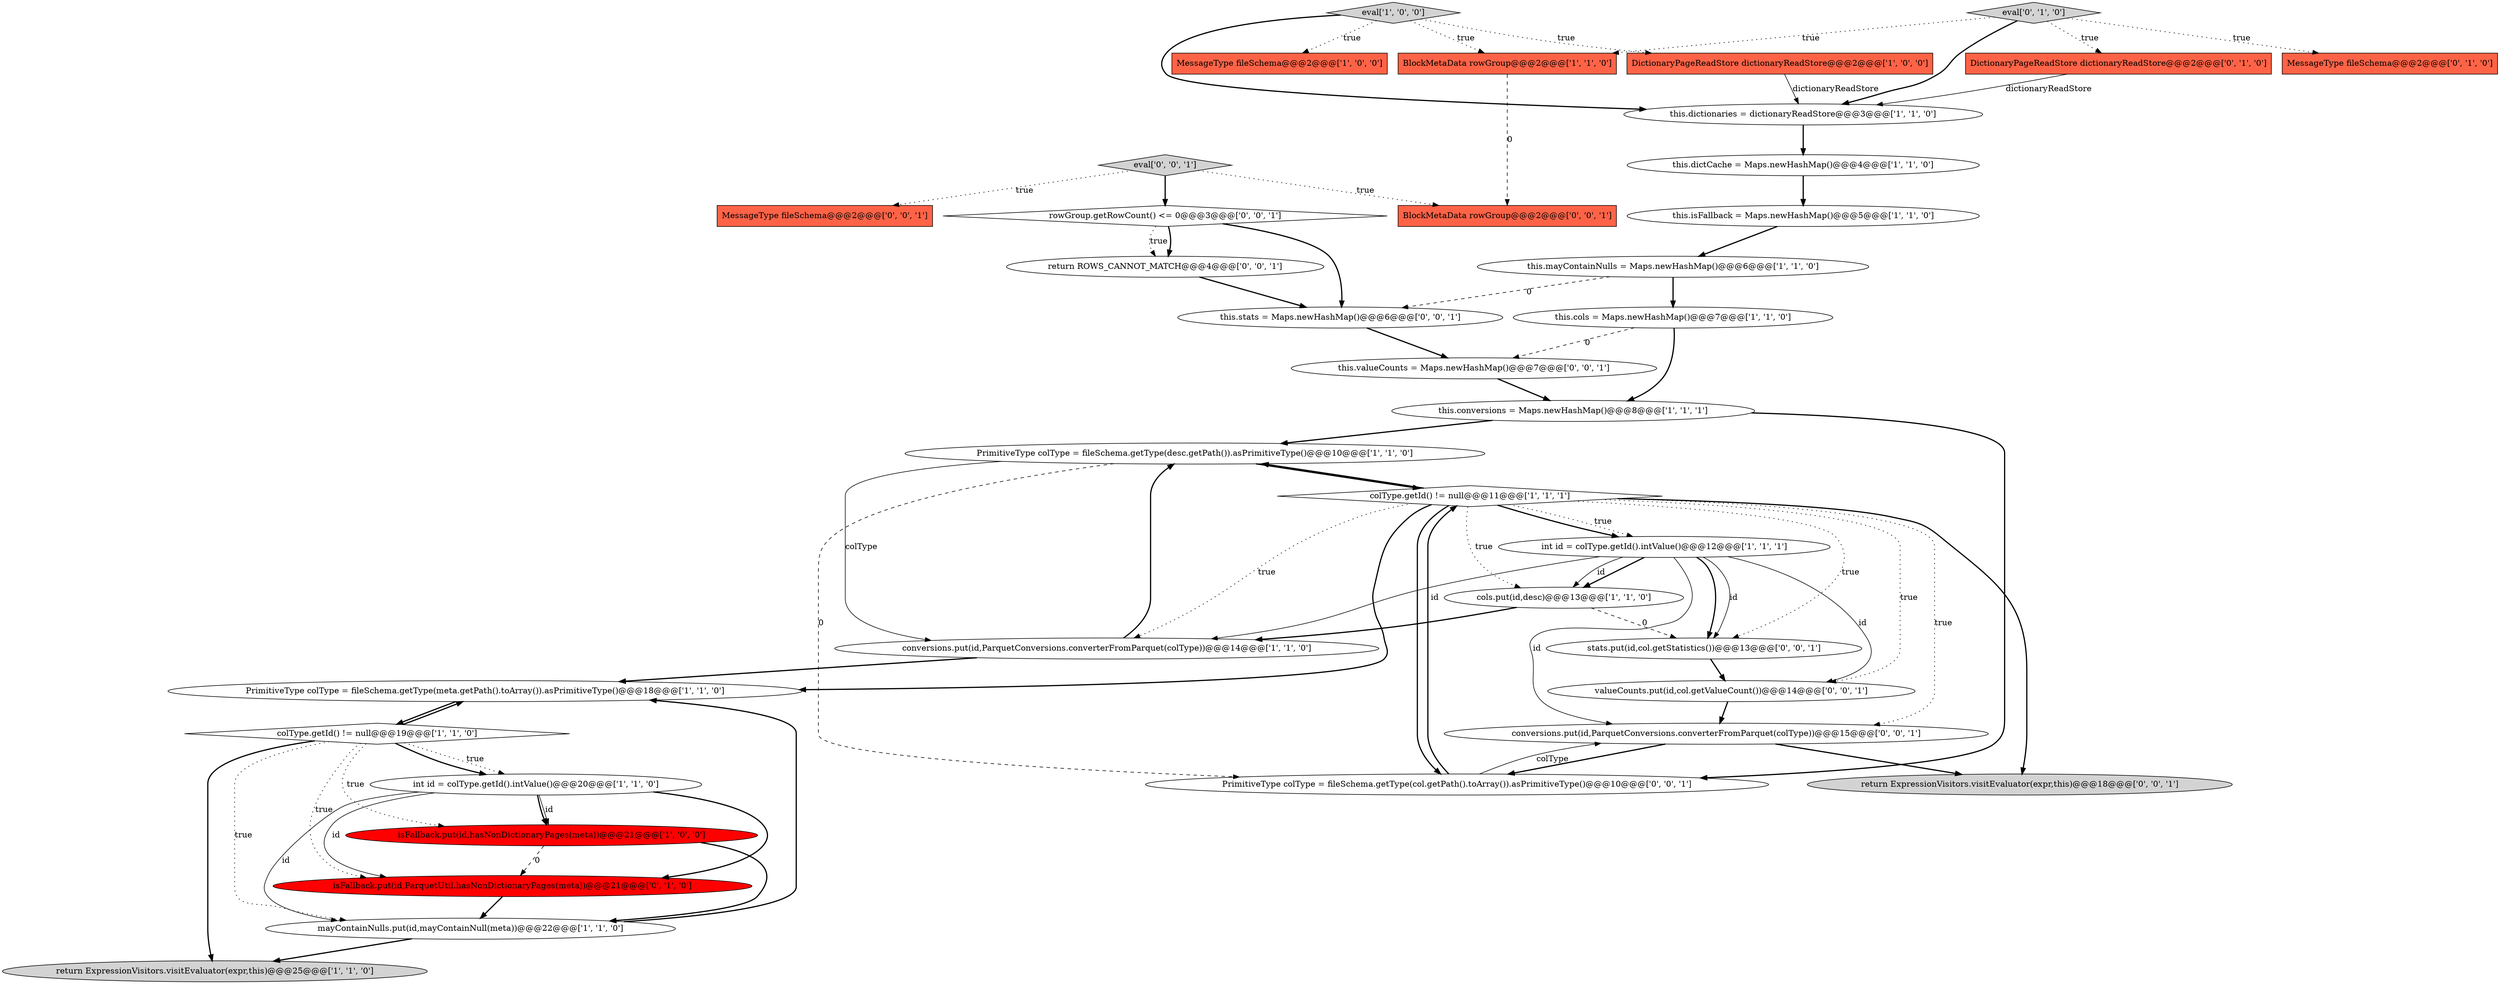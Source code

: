 digraph {
10 [style = filled, label = "eval['1', '0', '0']", fillcolor = lightgray, shape = diamond image = "AAA0AAABBB1BBB"];
13 [style = filled, label = "PrimitiveType colType = fileSchema.getType(meta.getPath().toArray()).asPrimitiveType()@@@18@@@['1', '1', '0']", fillcolor = white, shape = ellipse image = "AAA0AAABBB1BBB"];
36 [style = filled, label = "BlockMetaData rowGroup@@@2@@@['0', '0', '1']", fillcolor = tomato, shape = box image = "AAA0AAABBB3BBB"];
22 [style = filled, label = "eval['0', '1', '0']", fillcolor = lightgray, shape = diamond image = "AAA0AAABBB2BBB"];
12 [style = filled, label = "BlockMetaData rowGroup@@@2@@@['1', '1', '0']", fillcolor = tomato, shape = box image = "AAA0AAABBB1BBB"];
35 [style = filled, label = "return ExpressionVisitors.visitEvaluator(expr,this)@@@18@@@['0', '0', '1']", fillcolor = lightgray, shape = ellipse image = "AAA0AAABBB3BBB"];
18 [style = filled, label = "this.dictCache = Maps.newHashMap()@@@4@@@['1', '1', '0']", fillcolor = white, shape = ellipse image = "AAA0AAABBB1BBB"];
7 [style = filled, label = "this.isFallback = Maps.newHashMap()@@@5@@@['1', '1', '0']", fillcolor = white, shape = ellipse image = "AAA0AAABBB1BBB"];
11 [style = filled, label = "isFallback.put(id,hasNonDictionaryPages(meta))@@@21@@@['1', '0', '0']", fillcolor = red, shape = ellipse image = "AAA1AAABBB1BBB"];
31 [style = filled, label = "valueCounts.put(id,col.getValueCount())@@@14@@@['0', '0', '1']", fillcolor = white, shape = ellipse image = "AAA0AAABBB3BBB"];
14 [style = filled, label = "int id = colType.getId().intValue()@@@12@@@['1', '1', '1']", fillcolor = white, shape = ellipse image = "AAA0AAABBB1BBB"];
20 [style = filled, label = "PrimitiveType colType = fileSchema.getType(desc.getPath()).asPrimitiveType()@@@10@@@['1', '1', '0']", fillcolor = white, shape = ellipse image = "AAA0AAABBB1BBB"];
28 [style = filled, label = "this.stats = Maps.newHashMap()@@@6@@@['0', '0', '1']", fillcolor = white, shape = ellipse image = "AAA0AAABBB3BBB"];
4 [style = filled, label = "this.mayContainNulls = Maps.newHashMap()@@@6@@@['1', '1', '0']", fillcolor = white, shape = ellipse image = "AAA0AAABBB1BBB"];
15 [style = filled, label = "colType.getId() != null@@@11@@@['1', '1', '1']", fillcolor = white, shape = diamond image = "AAA0AAABBB1BBB"];
2 [style = filled, label = "this.dictionaries = dictionaryReadStore@@@3@@@['1', '1', '0']", fillcolor = white, shape = ellipse image = "AAA0AAABBB1BBB"];
25 [style = filled, label = "rowGroup.getRowCount() <= 0@@@3@@@['0', '0', '1']", fillcolor = white, shape = diamond image = "AAA0AAABBB3BBB"];
6 [style = filled, label = "MessageType fileSchema@@@2@@@['1', '0', '0']", fillcolor = tomato, shape = box image = "AAA0AAABBB1BBB"];
26 [style = filled, label = "return ROWS_CANNOT_MATCH@@@4@@@['0', '0', '1']", fillcolor = white, shape = ellipse image = "AAA0AAABBB3BBB"];
29 [style = filled, label = "this.valueCounts = Maps.newHashMap()@@@7@@@['0', '0', '1']", fillcolor = white, shape = ellipse image = "AAA0AAABBB3BBB"];
21 [style = filled, label = "MessageType fileSchema@@@2@@@['0', '1', '0']", fillcolor = tomato, shape = box image = "AAA0AAABBB2BBB"];
33 [style = filled, label = "PrimitiveType colType = fileSchema.getType(col.getPath().toArray()).asPrimitiveType()@@@10@@@['0', '0', '1']", fillcolor = white, shape = ellipse image = "AAA0AAABBB3BBB"];
19 [style = filled, label = "mayContainNulls.put(id,mayContainNull(meta))@@@22@@@['1', '1', '0']", fillcolor = white, shape = ellipse image = "AAA0AAABBB1BBB"];
9 [style = filled, label = "return ExpressionVisitors.visitEvaluator(expr,this)@@@25@@@['1', '1', '0']", fillcolor = lightgray, shape = ellipse image = "AAA0AAABBB1BBB"];
0 [style = filled, label = "this.cols = Maps.newHashMap()@@@7@@@['1', '1', '0']", fillcolor = white, shape = ellipse image = "AAA0AAABBB1BBB"];
16 [style = filled, label = "colType.getId() != null@@@19@@@['1', '1', '0']", fillcolor = white, shape = diamond image = "AAA0AAABBB1BBB"];
34 [style = filled, label = "stats.put(id,col.getStatistics())@@@13@@@['0', '0', '1']", fillcolor = white, shape = ellipse image = "AAA0AAABBB3BBB"];
30 [style = filled, label = "conversions.put(id,ParquetConversions.converterFromParquet(colType))@@@15@@@['0', '0', '1']", fillcolor = white, shape = ellipse image = "AAA0AAABBB3BBB"];
5 [style = filled, label = "DictionaryPageReadStore dictionaryReadStore@@@2@@@['1', '0', '0']", fillcolor = tomato, shape = box image = "AAA0AAABBB1BBB"];
23 [style = filled, label = "DictionaryPageReadStore dictionaryReadStore@@@2@@@['0', '1', '0']", fillcolor = tomato, shape = box image = "AAA0AAABBB2BBB"];
3 [style = filled, label = "this.conversions = Maps.newHashMap()@@@8@@@['1', '1', '1']", fillcolor = white, shape = ellipse image = "AAA0AAABBB1BBB"];
8 [style = filled, label = "int id = colType.getId().intValue()@@@20@@@['1', '1', '0']", fillcolor = white, shape = ellipse image = "AAA0AAABBB1BBB"];
1 [style = filled, label = "conversions.put(id,ParquetConversions.converterFromParquet(colType))@@@14@@@['1', '1', '0']", fillcolor = white, shape = ellipse image = "AAA0AAABBB1BBB"];
17 [style = filled, label = "cols.put(id,desc)@@@13@@@['1', '1', '0']", fillcolor = white, shape = ellipse image = "AAA0AAABBB1BBB"];
32 [style = filled, label = "MessageType fileSchema@@@2@@@['0', '0', '1']", fillcolor = tomato, shape = box image = "AAA0AAABBB3BBB"];
27 [style = filled, label = "eval['0', '0', '1']", fillcolor = lightgray, shape = diamond image = "AAA0AAABBB3BBB"];
24 [style = filled, label = "isFallback.put(id,ParquetUtil.hasNonDictionaryPages(meta))@@@21@@@['0', '1', '0']", fillcolor = red, shape = ellipse image = "AAA1AAABBB2BBB"];
0->3 [style = bold, label=""];
28->29 [style = bold, label=""];
16->8 [style = dotted, label="true"];
16->19 [style = dotted, label="true"];
22->21 [style = dotted, label="true"];
16->13 [style = bold, label=""];
15->13 [style = bold, label=""];
25->28 [style = bold, label=""];
10->6 [style = dotted, label="true"];
24->19 [style = bold, label=""];
22->2 [style = bold, label=""];
10->12 [style = dotted, label="true"];
14->1 [style = solid, label="id"];
15->14 [style = bold, label=""];
17->1 [style = bold, label=""];
16->8 [style = bold, label=""];
33->15 [style = bold, label=""];
30->33 [style = bold, label=""];
22->23 [style = dotted, label="true"];
15->34 [style = dotted, label="true"];
17->34 [style = dashed, label="0"];
15->31 [style = dotted, label="true"];
29->3 [style = bold, label=""];
1->20 [style = bold, label=""];
2->18 [style = bold, label=""];
14->17 [style = bold, label=""];
14->17 [style = solid, label="id"];
14->34 [style = bold, label=""];
34->31 [style = bold, label=""];
3->33 [style = bold, label=""];
7->4 [style = bold, label=""];
11->19 [style = bold, label=""];
15->14 [style = dotted, label="true"];
10->5 [style = dotted, label="true"];
1->13 [style = bold, label=""];
13->16 [style = bold, label=""];
27->36 [style = dotted, label="true"];
15->35 [style = bold, label=""];
4->0 [style = bold, label=""];
22->12 [style = dotted, label="true"];
4->28 [style = dashed, label="0"];
15->17 [style = dotted, label="true"];
15->30 [style = dotted, label="true"];
33->30 [style = solid, label="colType"];
3->20 [style = bold, label=""];
8->11 [style = solid, label="id"];
30->35 [style = bold, label=""];
19->13 [style = bold, label=""];
19->9 [style = bold, label=""];
8->19 [style = solid, label="id"];
12->36 [style = dashed, label="0"];
14->31 [style = solid, label="id"];
15->20 [style = bold, label=""];
15->1 [style = dotted, label="true"];
27->32 [style = dotted, label="true"];
25->26 [style = bold, label=""];
31->30 [style = bold, label=""];
11->24 [style = dashed, label="0"];
0->29 [style = dashed, label="0"];
5->2 [style = solid, label="dictionaryReadStore"];
8->24 [style = solid, label="id"];
14->30 [style = solid, label="id"];
10->2 [style = bold, label=""];
26->28 [style = bold, label=""];
20->33 [style = dashed, label="0"];
18->7 [style = bold, label=""];
14->34 [style = solid, label="id"];
16->11 [style = dotted, label="true"];
20->15 [style = bold, label=""];
8->11 [style = bold, label=""];
23->2 [style = solid, label="dictionaryReadStore"];
27->25 [style = bold, label=""];
25->26 [style = dotted, label="true"];
16->9 [style = bold, label=""];
20->1 [style = solid, label="colType"];
16->24 [style = dotted, label="true"];
15->33 [style = bold, label=""];
8->24 [style = bold, label=""];
}
